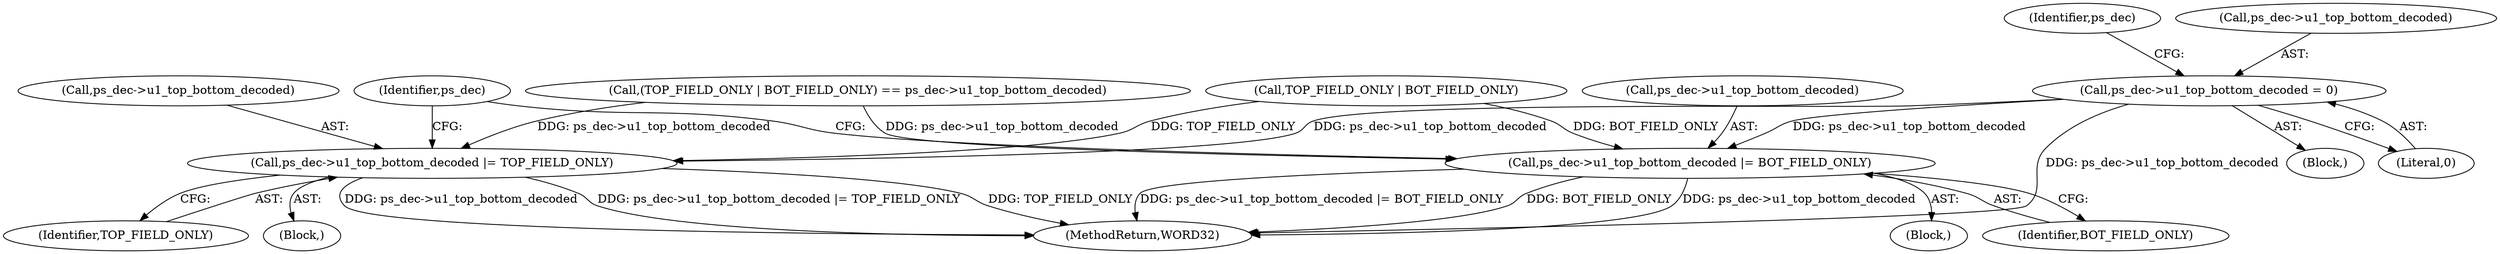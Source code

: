 digraph "0_Android_33ef7de9ddc8ea7eb9cbc440d1cf89957a0c267b@pointer" {
"1000520" [label="(Call,ps_dec->u1_top_bottom_decoded = 0)"];
"1001874" [label="(Call,ps_dec->u1_top_bottom_decoded |= BOT_FIELD_ONLY)"];
"1001881" [label="(Call,ps_dec->u1_top_bottom_decoded |= TOP_FIELD_ONLY)"];
"1002189" [label="(MethodReturn,WORD32)"];
"1000527" [label="(Identifier,ps_dec)"];
"1001874" [label="(Call,ps_dec->u1_top_bottom_decoded |= BOT_FIELD_ONLY)"];
"1000519" [label="(Block,)"];
"1000512" [label="(Call,(TOP_FIELD_ONLY | BOT_FIELD_ONLY) == ps_dec->u1_top_bottom_decoded)"];
"1001882" [label="(Call,ps_dec->u1_top_bottom_decoded)"];
"1000520" [label="(Call,ps_dec->u1_top_bottom_decoded = 0)"];
"1001885" [label="(Identifier,TOP_FIELD_ONLY)"];
"1001892" [label="(Identifier,ps_dec)"];
"1000513" [label="(Call,TOP_FIELD_ONLY | BOT_FIELD_ONLY)"];
"1000524" [label="(Literal,0)"];
"1001875" [label="(Call,ps_dec->u1_top_bottom_decoded)"];
"1000521" [label="(Call,ps_dec->u1_top_bottom_decoded)"];
"1001873" [label="(Block,)"];
"1001880" [label="(Block,)"];
"1001881" [label="(Call,ps_dec->u1_top_bottom_decoded |= TOP_FIELD_ONLY)"];
"1001878" [label="(Identifier,BOT_FIELD_ONLY)"];
"1000520" -> "1000519"  [label="AST: "];
"1000520" -> "1000524"  [label="CFG: "];
"1000521" -> "1000520"  [label="AST: "];
"1000524" -> "1000520"  [label="AST: "];
"1000527" -> "1000520"  [label="CFG: "];
"1000520" -> "1002189"  [label="DDG: ps_dec->u1_top_bottom_decoded"];
"1000520" -> "1001874"  [label="DDG: ps_dec->u1_top_bottom_decoded"];
"1000520" -> "1001881"  [label="DDG: ps_dec->u1_top_bottom_decoded"];
"1001874" -> "1001873"  [label="AST: "];
"1001874" -> "1001878"  [label="CFG: "];
"1001875" -> "1001874"  [label="AST: "];
"1001878" -> "1001874"  [label="AST: "];
"1001892" -> "1001874"  [label="CFG: "];
"1001874" -> "1002189"  [label="DDG: BOT_FIELD_ONLY"];
"1001874" -> "1002189"  [label="DDG: ps_dec->u1_top_bottom_decoded"];
"1001874" -> "1002189"  [label="DDG: ps_dec->u1_top_bottom_decoded |= BOT_FIELD_ONLY"];
"1000512" -> "1001874"  [label="DDG: ps_dec->u1_top_bottom_decoded"];
"1000513" -> "1001874"  [label="DDG: BOT_FIELD_ONLY"];
"1001881" -> "1001880"  [label="AST: "];
"1001881" -> "1001885"  [label="CFG: "];
"1001882" -> "1001881"  [label="AST: "];
"1001885" -> "1001881"  [label="AST: "];
"1001892" -> "1001881"  [label="CFG: "];
"1001881" -> "1002189"  [label="DDG: ps_dec->u1_top_bottom_decoded"];
"1001881" -> "1002189"  [label="DDG: ps_dec->u1_top_bottom_decoded |= TOP_FIELD_ONLY"];
"1001881" -> "1002189"  [label="DDG: TOP_FIELD_ONLY"];
"1000512" -> "1001881"  [label="DDG: ps_dec->u1_top_bottom_decoded"];
"1000513" -> "1001881"  [label="DDG: TOP_FIELD_ONLY"];
}

